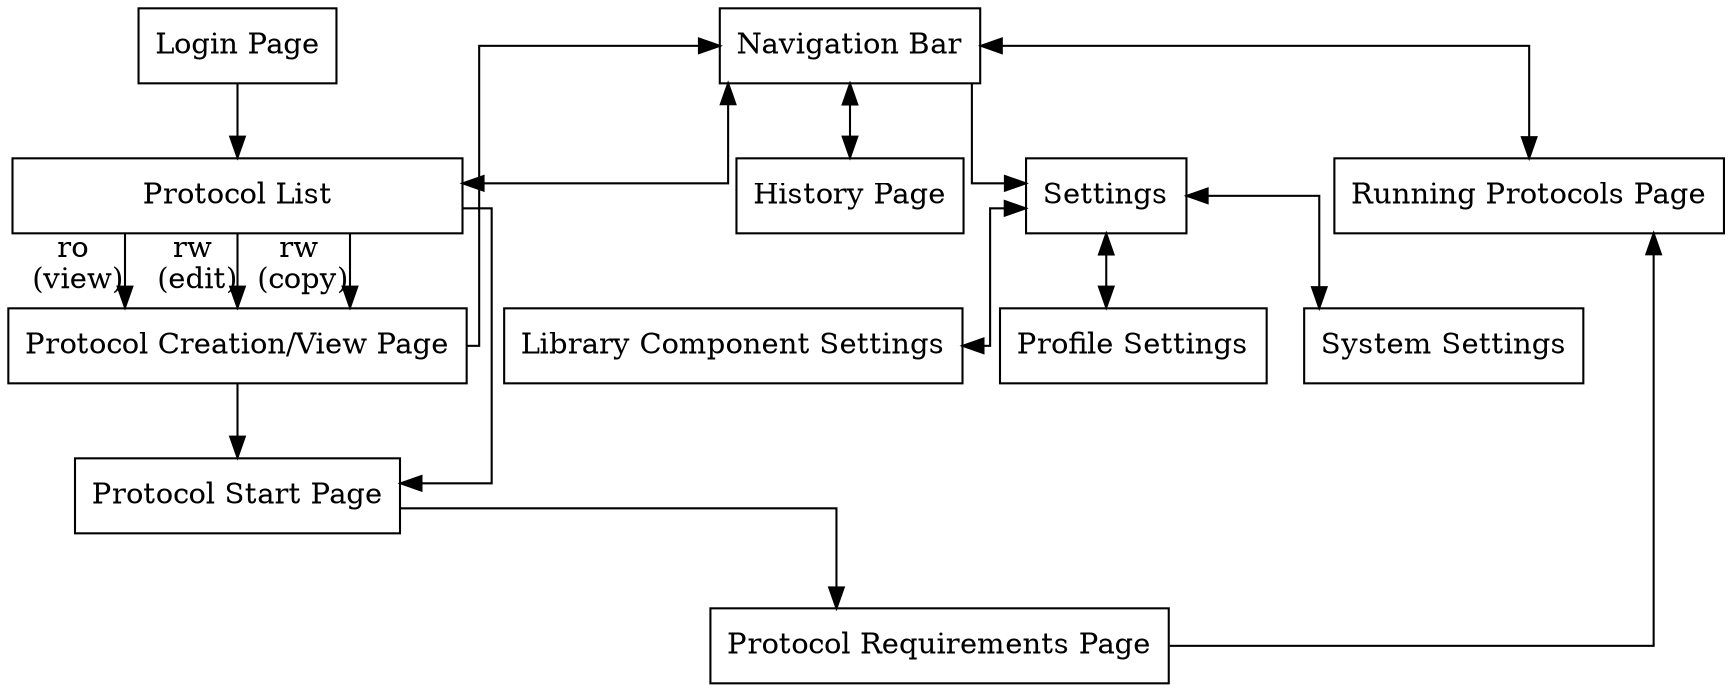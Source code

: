 


digraph {
    splines = ortho
    node [shape=rectangle,fixedsize=false]
	"Login Page" -> "Protocol List"
	"Protocol List" [width=3]
	"Protocol Creation/View Page" [width=3]
	{rank = same; "Navigation Bar";"Login Page";}

	"Navigation Bar" -> "Protocol List" [dir=both]
	"Navigation Bar" -> "History Page" [dir=both]
	"Navigation Bar" -> "Settings"

	"Settings" -> "Library Component Settings" [dir=both];
	"Settings" -> "Profile Settings" [dir=both];
	"Settings" -> "System Settings" [dir=both];
	{rank="same";"Running Protocols Page";"Protocol List";"History Page";}

	"Navigation Bar" -> "Running Protocols Page" [dir=both]

	"Protocol List" -> "Protocol Creation/View Page" [taillabel="ro\n (view)"]
	"Protocol List" -> "Protocol Creation/View Page" [taillabel="rw\n (edit)"]
	"Protocol List" -> "Protocol Creation/View Page" [taillabel="rw\n (copy)"]
	"Protocol List" -> "Protocol Start Page"

	"Protocol Creation/View Page" -> "Navigation Bar" 
	"Protocol Creation/View Page" -> "Protocol Start Page"
	"Protocol Start Page" -> "Protocol Requirements Page"
	"Protocol Requirements Page" -> "Running Protocols Page"

}
